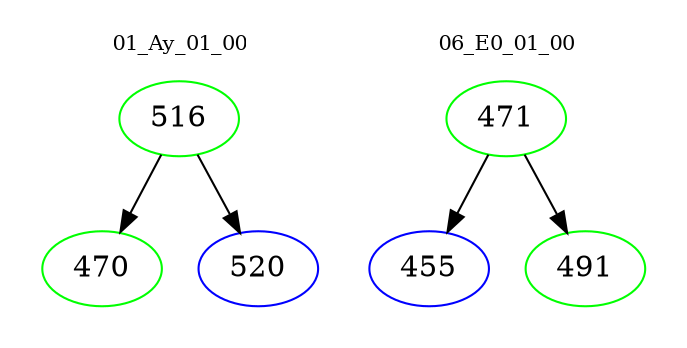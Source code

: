 digraph{
subgraph cluster_0 {
color = white
label = "01_Ay_01_00";
fontsize=10;
T0_516 [label="516", color="green"]
T0_516 -> T0_470 [color="black"]
T0_470 [label="470", color="green"]
T0_516 -> T0_520 [color="black"]
T0_520 [label="520", color="blue"]
}
subgraph cluster_1 {
color = white
label = "06_E0_01_00";
fontsize=10;
T1_471 [label="471", color="green"]
T1_471 -> T1_455 [color="black"]
T1_455 [label="455", color="blue"]
T1_471 -> T1_491 [color="black"]
T1_491 [label="491", color="green"]
}
}
